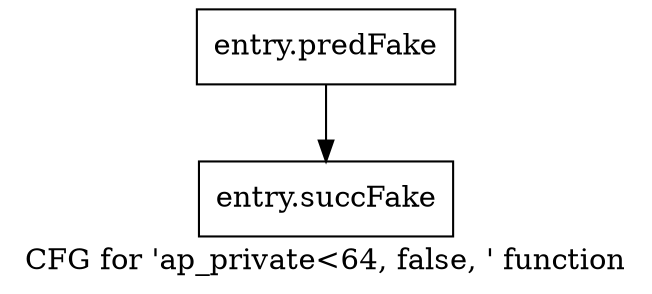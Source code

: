 digraph "CFG for 'ap_private\<64, false, ' function" {
	label="CFG for 'ap_private\<64, false, ' function";

	Node0x3bee670 [shape=record,filename="",linenumber="",label="{entry.predFake}"];
	Node0x3bee670 -> Node0x3e97e80[ callList="" memoryops="" filename="/tools/Xilinx/Vitis_HLS/2022.1/include/etc/ap_private.h" execusionnum="3200"];
	Node0x3e97e80 [shape=record,filename="/tools/Xilinx/Vitis_HLS/2022.1/include/etc/ap_private.h",linenumber="7220",label="{entry.succFake}"];
}
